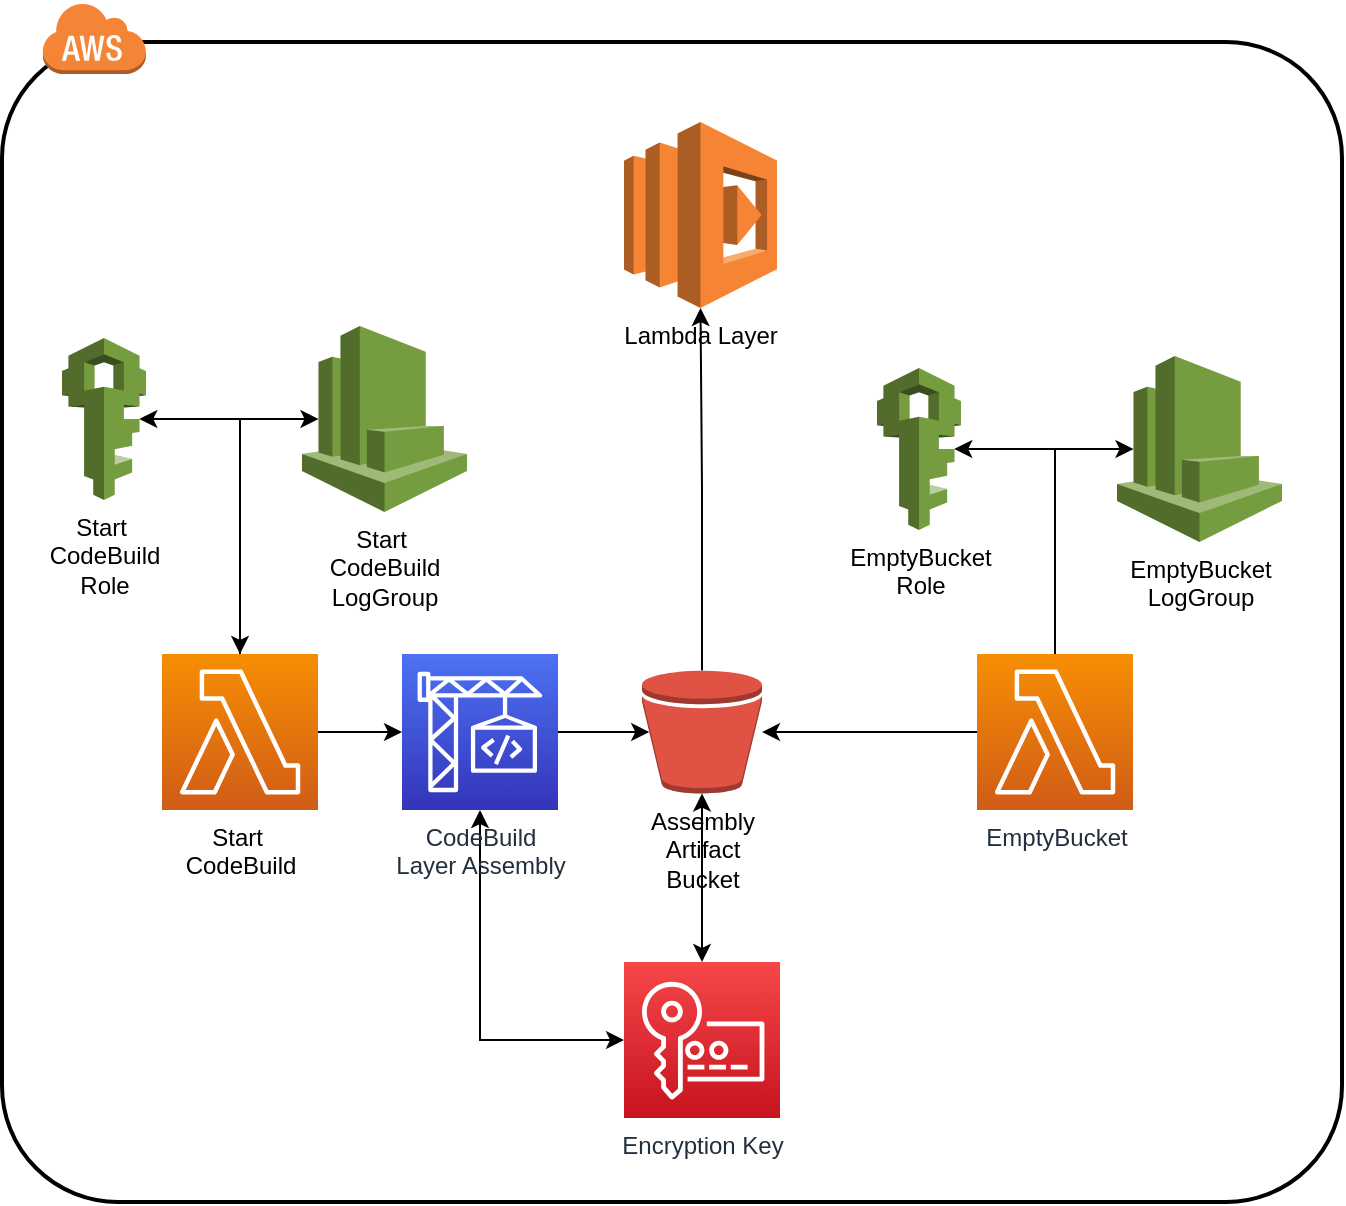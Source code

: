 <mxfile version="16.6.1" type="device"><diagram id="5nJZaypESRRVgs3cWMKs" name="Page-1"><mxGraphModel dx="2071" dy="1108" grid="1" gridSize="10" guides="1" tooltips="1" connect="1" arrows="1" fold="1" page="1" pageScale="1" pageWidth="850" pageHeight="1100" math="0" shadow="0"><root><mxCell id="0"/><mxCell id="1" parent="0"/><mxCell id="g8kC7LuPKGF23Y8pG3hz-1" value="" style="rounded=1;arcSize=10;dashed=0;fillColor=none;gradientColor=none;strokeWidth=2;" vertex="1" parent="1"><mxGeometry y="20" width="670" height="580" as="geometry"/></mxCell><mxCell id="g8kC7LuPKGF23Y8pG3hz-2" value="" style="dashed=0;html=1;shape=mxgraph.aws3.cloud;fillColor=#F58536;gradientColor=none;dashed=0;" vertex="1" parent="1"><mxGeometry x="20" width="52" height="36" as="geometry"/></mxCell><mxCell id="g8kC7LuPKGF23Y8pG3hz-3" value="Encryption Key" style="sketch=0;points=[[0,0,0],[0.25,0,0],[0.5,0,0],[0.75,0,0],[1,0,0],[0,1,0],[0.25,1,0],[0.5,1,0],[0.75,1,0],[1,1,0],[0,0.25,0],[0,0.5,0],[0,0.75,0],[1,0.25,0],[1,0.5,0],[1,0.75,0]];outlineConnect=0;fontColor=#232F3E;gradientColor=#F54749;gradientDirection=north;fillColor=#C7131F;strokeColor=#ffffff;dashed=0;verticalLabelPosition=bottom;verticalAlign=top;align=center;html=1;fontSize=12;fontStyle=0;aspect=fixed;shape=mxgraph.aws4.resourceIcon;resIcon=mxgraph.aws4.key_management_service;" vertex="1" parent="1"><mxGeometry x="311" y="480" width="78" height="78" as="geometry"/></mxCell><mxCell id="g8kC7LuPKGF23Y8pG3hz-4" value="EmptyBucket &lt;br&gt;Role" style="outlineConnect=0;dashed=0;verticalLabelPosition=bottom;verticalAlign=top;align=center;html=1;shape=mxgraph.aws3.iam;fillColor=#759C3E;gradientColor=none;" vertex="1" parent="1"><mxGeometry x="437.5" y="183" width="42" height="81" as="geometry"/></mxCell><mxCell id="g8kC7LuPKGF23Y8pG3hz-5" value="EmptyBucket &lt;br&gt;LogGroup" style="outlineConnect=0;dashed=0;verticalLabelPosition=bottom;verticalAlign=top;align=center;html=1;shape=mxgraph.aws3.cloudwatch;fillColor=#759C3E;gradientColor=none;" vertex="1" parent="1"><mxGeometry x="557.5" y="177" width="82.5" height="93" as="geometry"/></mxCell><mxCell id="g8kC7LuPKGF23Y8pG3hz-8" value="" style="edgeStyle=orthogonalEdgeStyle;rounded=0;orthogonalLoop=1;jettySize=auto;html=1;exitX=0.5;exitY=0;exitDx=0;exitDy=0;exitPerimeter=0;entryX=0.92;entryY=0.5;entryDx=0;entryDy=0;entryPerimeter=0;" edge="1" parent="1" source="g8kC7LuPKGF23Y8pG3hz-6" target="g8kC7LuPKGF23Y8pG3hz-4"><mxGeometry relative="1" as="geometry"><Array as="points"><mxPoint x="527" y="224"/></Array></mxGeometry></mxCell><mxCell id="g8kC7LuPKGF23Y8pG3hz-9" style="edgeStyle=orthogonalEdgeStyle;rounded=0;orthogonalLoop=1;jettySize=auto;html=1;entryX=0.1;entryY=0.5;entryDx=0;entryDy=0;entryPerimeter=0;" edge="1" parent="1" source="g8kC7LuPKGF23Y8pG3hz-6" target="g8kC7LuPKGF23Y8pG3hz-5"><mxGeometry relative="1" as="geometry"><Array as="points"><mxPoint x="527" y="224"/></Array></mxGeometry></mxCell><mxCell id="g8kC7LuPKGF23Y8pG3hz-10" value="" style="edgeStyle=orthogonalEdgeStyle;rounded=0;orthogonalLoop=1;jettySize=auto;html=1;" edge="1" parent="1" source="g8kC7LuPKGF23Y8pG3hz-6" target="g8kC7LuPKGF23Y8pG3hz-7"><mxGeometry relative="1" as="geometry"/></mxCell><mxCell id="g8kC7LuPKGF23Y8pG3hz-6" value="EmptyBucket" style="sketch=0;points=[[0,0,0],[0.25,0,0],[0.5,0,0],[0.75,0,0],[1,0,0],[0,1,0],[0.25,1,0],[0.5,1,0],[0.75,1,0],[1,1,0],[0,0.25,0],[0,0.5,0],[0,0.75,0],[1,0.25,0],[1,0.5,0],[1,0.75,0]];outlineConnect=0;fontColor=#232F3E;gradientColor=#F78E04;gradientDirection=north;fillColor=#D05C17;strokeColor=#ffffff;dashed=0;verticalLabelPosition=bottom;verticalAlign=top;align=center;html=1;fontSize=12;fontStyle=0;aspect=fixed;shape=mxgraph.aws4.resourceIcon;resIcon=mxgraph.aws4.lambda;" vertex="1" parent="1"><mxGeometry x="487.5" y="326" width="78" height="78" as="geometry"/></mxCell><mxCell id="g8kC7LuPKGF23Y8pG3hz-11" style="edgeStyle=orthogonalEdgeStyle;rounded=0;orthogonalLoop=1;jettySize=auto;html=1;exitX=0.5;exitY=1;exitDx=0;exitDy=0;exitPerimeter=0;entryX=0.5;entryY=0;entryDx=0;entryDy=0;entryPerimeter=0;startArrow=classic;startFill=1;" edge="1" parent="1" source="g8kC7LuPKGF23Y8pG3hz-7" target="g8kC7LuPKGF23Y8pG3hz-3"><mxGeometry relative="1" as="geometry"><Array as="points"/></mxGeometry></mxCell><mxCell id="g8kC7LuPKGF23Y8pG3hz-26" value="" style="edgeStyle=orthogonalEdgeStyle;rounded=0;orthogonalLoop=1;jettySize=auto;html=1;startArrow=none;startFill=0;" edge="1" parent="1" source="g8kC7LuPKGF23Y8pG3hz-7" target="g8kC7LuPKGF23Y8pG3hz-24"><mxGeometry relative="1" as="geometry"/></mxCell><mxCell id="g8kC7LuPKGF23Y8pG3hz-7" value="Assembly &lt;br&gt;Artifact &lt;br&gt;Bucket" style="outlineConnect=0;dashed=0;verticalLabelPosition=bottom;verticalAlign=top;align=center;html=1;shape=mxgraph.aws3.bucket;fillColor=#E05243;gradientColor=none;" vertex="1" parent="1"><mxGeometry x="320" y="334.25" width="60" height="61.5" as="geometry"/></mxCell><mxCell id="g8kC7LuPKGF23Y8pG3hz-13" style="edgeStyle=orthogonalEdgeStyle;rounded=0;orthogonalLoop=1;jettySize=auto;html=1;exitX=1;exitY=0.5;exitDx=0;exitDy=0;exitPerimeter=0;entryX=0.06;entryY=0.5;entryDx=0;entryDy=0;entryPerimeter=0;" edge="1" parent="1" source="g8kC7LuPKGF23Y8pG3hz-12" target="g8kC7LuPKGF23Y8pG3hz-7"><mxGeometry relative="1" as="geometry"><Array as="points"><mxPoint x="324" y="365"/></Array></mxGeometry></mxCell><mxCell id="g8kC7LuPKGF23Y8pG3hz-23" style="edgeStyle=orthogonalEdgeStyle;rounded=0;orthogonalLoop=1;jettySize=auto;html=1;exitX=0.5;exitY=1;exitDx=0;exitDy=0;exitPerimeter=0;entryX=0;entryY=0.5;entryDx=0;entryDy=0;entryPerimeter=0;startArrow=classic;startFill=1;" edge="1" parent="1" source="g8kC7LuPKGF23Y8pG3hz-12" target="g8kC7LuPKGF23Y8pG3hz-3"><mxGeometry relative="1" as="geometry"/></mxCell><mxCell id="g8kC7LuPKGF23Y8pG3hz-12" value="CodeBuild&lt;br&gt;Layer Assembly" style="sketch=0;points=[[0,0,0],[0.25,0,0],[0.5,0,0],[0.75,0,0],[1,0,0],[0,1,0],[0.25,1,0],[0.5,1,0],[0.75,1,0],[1,1,0],[0,0.25,0],[0,0.5,0],[0,0.75,0],[1,0.25,0],[1,0.5,0],[1,0.75,0]];outlineConnect=0;fontColor=#232F3E;gradientColor=#4D72F3;gradientDirection=north;fillColor=#3334B9;strokeColor=#ffffff;dashed=0;verticalLabelPosition=bottom;verticalAlign=top;align=center;html=1;fontSize=12;fontStyle=0;aspect=fixed;shape=mxgraph.aws4.resourceIcon;resIcon=mxgraph.aws4.codebuild;" vertex="1" parent="1"><mxGeometry x="200" y="326" width="78" height="78" as="geometry"/></mxCell><mxCell id="g8kC7LuPKGF23Y8pG3hz-21" value="" style="edgeStyle=orthogonalEdgeStyle;rounded=0;orthogonalLoop=1;jettySize=auto;html=1;startArrow=none;startFill=0;" edge="1" parent="1" source="g8kC7LuPKGF23Y8pG3hz-15" target="g8kC7LuPKGF23Y8pG3hz-17"><mxGeometry relative="1" as="geometry"/></mxCell><mxCell id="g8kC7LuPKGF23Y8pG3hz-15" value="Start&amp;nbsp;&lt;br&gt;CodeBuild&lt;br&gt;Role" style="outlineConnect=0;dashed=0;verticalLabelPosition=bottom;verticalAlign=top;align=center;html=1;shape=mxgraph.aws3.iam;fillColor=#759C3E;gradientColor=none;" vertex="1" parent="1"><mxGeometry x="30" y="168" width="42" height="81" as="geometry"/></mxCell><mxCell id="g8kC7LuPKGF23Y8pG3hz-16" value="Start&amp;nbsp;&lt;br&gt;CodeBuild&lt;br&gt;LogGroup" style="outlineConnect=0;dashed=0;verticalLabelPosition=bottom;verticalAlign=top;align=center;html=1;shape=mxgraph.aws3.cloudwatch;fillColor=#759C3E;gradientColor=none;" vertex="1" parent="1"><mxGeometry x="150" y="162" width="82.5" height="93" as="geometry"/></mxCell><mxCell id="g8kC7LuPKGF23Y8pG3hz-19" style="edgeStyle=orthogonalEdgeStyle;rounded=0;orthogonalLoop=1;jettySize=auto;html=1;exitX=0.5;exitY=0;exitDx=0;exitDy=0;exitPerimeter=0;startArrow=none;startFill=0;entryX=0.92;entryY=0.5;entryDx=0;entryDy=0;entryPerimeter=0;" edge="1" parent="1" source="g8kC7LuPKGF23Y8pG3hz-17" target="g8kC7LuPKGF23Y8pG3hz-15"><mxGeometry relative="1" as="geometry"><Array as="points"><mxPoint x="119" y="209"/></Array></mxGeometry></mxCell><mxCell id="g8kC7LuPKGF23Y8pG3hz-20" style="edgeStyle=orthogonalEdgeStyle;rounded=0;orthogonalLoop=1;jettySize=auto;html=1;exitX=0.5;exitY=0;exitDx=0;exitDy=0;exitPerimeter=0;entryX=0.1;entryY=0.5;entryDx=0;entryDy=0;entryPerimeter=0;startArrow=none;startFill=0;" edge="1" parent="1" source="g8kC7LuPKGF23Y8pG3hz-17" target="g8kC7LuPKGF23Y8pG3hz-16"><mxGeometry relative="1" as="geometry"><Array as="points"><mxPoint x="119" y="209"/></Array></mxGeometry></mxCell><mxCell id="g8kC7LuPKGF23Y8pG3hz-22" style="edgeStyle=orthogonalEdgeStyle;rounded=0;orthogonalLoop=1;jettySize=auto;html=1;entryX=0;entryY=0.5;entryDx=0;entryDy=0;entryPerimeter=0;startArrow=none;startFill=0;" edge="1" parent="1" source="g8kC7LuPKGF23Y8pG3hz-17" target="g8kC7LuPKGF23Y8pG3hz-12"><mxGeometry relative="1" as="geometry"/></mxCell><mxCell id="g8kC7LuPKGF23Y8pG3hz-17" value="&lt;span style=&quot;color: rgb(0 , 0 , 0)&quot;&gt;Start&amp;nbsp;&lt;/span&gt;&lt;br style=&quot;color: rgb(0 , 0 , 0)&quot;&gt;&lt;span style=&quot;color: rgb(0 , 0 , 0)&quot;&gt;CodeBuild&lt;/span&gt;" style="sketch=0;points=[[0,0,0],[0.25,0,0],[0.5,0,0],[0.75,0,0],[1,0,0],[0,1,0],[0.25,1,0],[0.5,1,0],[0.75,1,0],[1,1,0],[0,0.25,0],[0,0.5,0],[0,0.75,0],[1,0.25,0],[1,0.5,0],[1,0.75,0]];outlineConnect=0;fontColor=#232F3E;gradientColor=#F78E04;gradientDirection=north;fillColor=#D05C17;strokeColor=#ffffff;dashed=0;verticalLabelPosition=bottom;verticalAlign=top;align=center;html=1;fontSize=12;fontStyle=0;aspect=fixed;shape=mxgraph.aws4.resourceIcon;resIcon=mxgraph.aws4.lambda;" vertex="1" parent="1"><mxGeometry x="80" y="326" width="78" height="78" as="geometry"/></mxCell><mxCell id="g8kC7LuPKGF23Y8pG3hz-24" value="Lambda Layer" style="outlineConnect=0;dashed=0;verticalLabelPosition=bottom;verticalAlign=top;align=center;html=1;shape=mxgraph.aws3.lambda;fillColor=#F58534;gradientColor=none;" vertex="1" parent="1"><mxGeometry x="311" y="60" width="76.5" height="93" as="geometry"/></mxCell></root></mxGraphModel></diagram></mxfile>